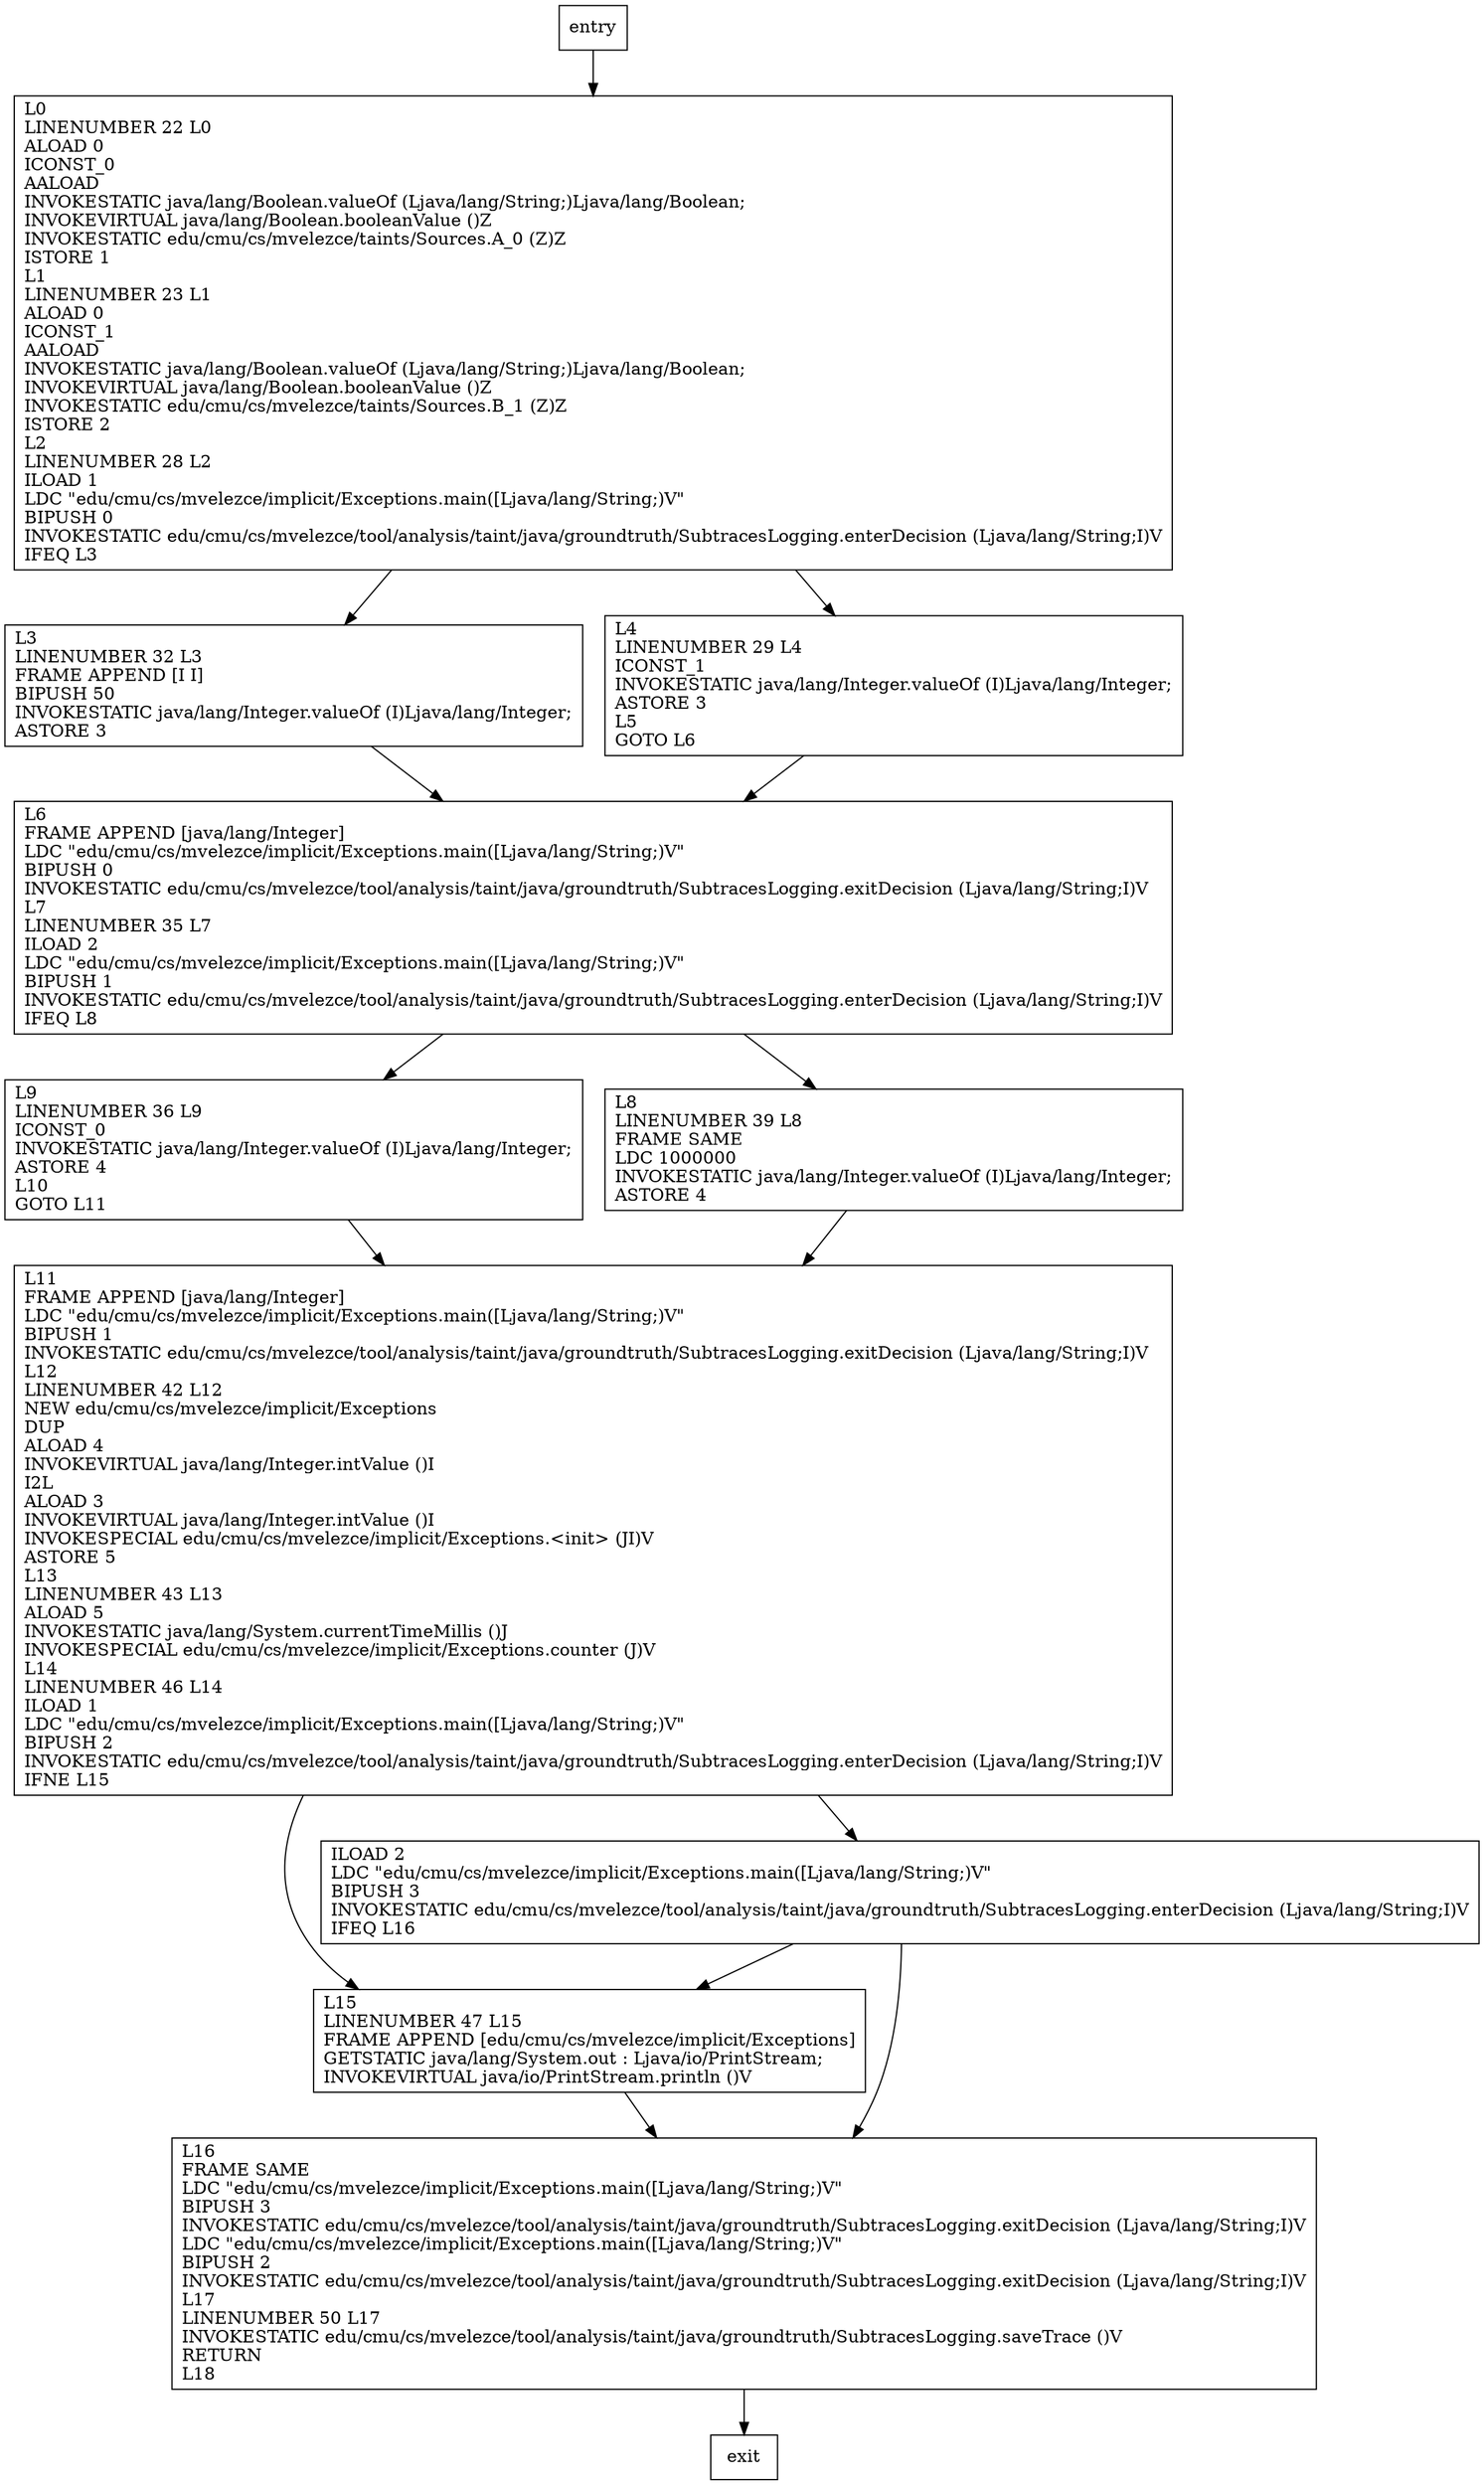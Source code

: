 digraph main {
node [shape=record];
781527109 [label="L3\lLINENUMBER 32 L3\lFRAME APPEND [I I]\lBIPUSH 50\lINVOKESTATIC java/lang/Integer.valueOf (I)Ljava/lang/Integer;\lASTORE 3\l"];
293669143 [label="L16\lFRAME SAME\lLDC \"edu/cmu/cs/mvelezce/implicit/Exceptions.main([Ljava/lang/String;)V\"\lBIPUSH 3\lINVOKESTATIC edu/cmu/cs/mvelezce/tool/analysis/taint/java/groundtruth/SubtracesLogging.exitDecision (Ljava/lang/String;I)V\lLDC \"edu/cmu/cs/mvelezce/implicit/Exceptions.main([Ljava/lang/String;)V\"\lBIPUSH 2\lINVOKESTATIC edu/cmu/cs/mvelezce/tool/analysis/taint/java/groundtruth/SubtracesLogging.exitDecision (Ljava/lang/String;I)V\lL17\lLINENUMBER 50 L17\lINVOKESTATIC edu/cmu/cs/mvelezce/tool/analysis/taint/java/groundtruth/SubtracesLogging.saveTrace ()V\lRETURN\lL18\l"];
1874812338 [label="L9\lLINENUMBER 36 L9\lICONST_0\lINVOKESTATIC java/lang/Integer.valueOf (I)Ljava/lang/Integer;\lASTORE 4\lL10\lGOTO L11\l"];
1352294549 [label="L8\lLINENUMBER 39 L8\lFRAME SAME\lLDC 1000000\lINVOKESTATIC java/lang/Integer.valueOf (I)Ljava/lang/Integer;\lASTORE 4\l"];
1472904643 [label="L11\lFRAME APPEND [java/lang/Integer]\lLDC \"edu/cmu/cs/mvelezce/implicit/Exceptions.main([Ljava/lang/String;)V\"\lBIPUSH 1\lINVOKESTATIC edu/cmu/cs/mvelezce/tool/analysis/taint/java/groundtruth/SubtracesLogging.exitDecision (Ljava/lang/String;I)V\lL12\lLINENUMBER 42 L12\lNEW edu/cmu/cs/mvelezce/implicit/Exceptions\lDUP\lALOAD 4\lINVOKEVIRTUAL java/lang/Integer.intValue ()I\lI2L\lALOAD 3\lINVOKEVIRTUAL java/lang/Integer.intValue ()I\lINVOKESPECIAL edu/cmu/cs/mvelezce/implicit/Exceptions.\<init\> (JI)V\lASTORE 5\lL13\lLINENUMBER 43 L13\lALOAD 5\lINVOKESTATIC java/lang/System.currentTimeMillis ()J\lINVOKESPECIAL edu/cmu/cs/mvelezce/implicit/Exceptions.counter (J)V\lL14\lLINENUMBER 46 L14\lILOAD 1\lLDC \"edu/cmu/cs/mvelezce/implicit/Exceptions.main([Ljava/lang/String;)V\"\lBIPUSH 2\lINVOKESTATIC edu/cmu/cs/mvelezce/tool/analysis/taint/java/groundtruth/SubtracesLogging.enterDecision (Ljava/lang/String;I)V\lIFNE L15\l"];
2032479363 [label="L6\lFRAME APPEND [java/lang/Integer]\lLDC \"edu/cmu/cs/mvelezce/implicit/Exceptions.main([Ljava/lang/String;)V\"\lBIPUSH 0\lINVOKESTATIC edu/cmu/cs/mvelezce/tool/analysis/taint/java/groundtruth/SubtracesLogging.exitDecision (Ljava/lang/String;I)V\lL7\lLINENUMBER 35 L7\lILOAD 2\lLDC \"edu/cmu/cs/mvelezce/implicit/Exceptions.main([Ljava/lang/String;)V\"\lBIPUSH 1\lINVOKESTATIC edu/cmu/cs/mvelezce/tool/analysis/taint/java/groundtruth/SubtracesLogging.enterDecision (Ljava/lang/String;I)V\lIFEQ L8\l"];
1759500919 [label="L0\lLINENUMBER 22 L0\lALOAD 0\lICONST_0\lAALOAD\lINVOKESTATIC java/lang/Boolean.valueOf (Ljava/lang/String;)Ljava/lang/Boolean;\lINVOKEVIRTUAL java/lang/Boolean.booleanValue ()Z\lINVOKESTATIC edu/cmu/cs/mvelezce/taints/Sources.A_0 (Z)Z\lISTORE 1\lL1\lLINENUMBER 23 L1\lALOAD 0\lICONST_1\lAALOAD\lINVOKESTATIC java/lang/Boolean.valueOf (Ljava/lang/String;)Ljava/lang/Boolean;\lINVOKEVIRTUAL java/lang/Boolean.booleanValue ()Z\lINVOKESTATIC edu/cmu/cs/mvelezce/taints/Sources.B_1 (Z)Z\lISTORE 2\lL2\lLINENUMBER 28 L2\lILOAD 1\lLDC \"edu/cmu/cs/mvelezce/implicit/Exceptions.main([Ljava/lang/String;)V\"\lBIPUSH 0\lINVOKESTATIC edu/cmu/cs/mvelezce/tool/analysis/taint/java/groundtruth/SubtracesLogging.enterDecision (Ljava/lang/String;I)V\lIFEQ L3\l"];
312233241 [label="L15\lLINENUMBER 47 L15\lFRAME APPEND [edu/cmu/cs/mvelezce/implicit/Exceptions]\lGETSTATIC java/lang/System.out : Ljava/io/PrintStream;\lINVOKEVIRTUAL java/io/PrintStream.println ()V\l"];
1355676410 [label="L4\lLINENUMBER 29 L4\lICONST_1\lINVOKESTATIC java/lang/Integer.valueOf (I)Ljava/lang/Integer;\lASTORE 3\lL5\lGOTO L6\l"];
123458189 [label="ILOAD 2\lLDC \"edu/cmu/cs/mvelezce/implicit/Exceptions.main([Ljava/lang/String;)V\"\lBIPUSH 3\lINVOKESTATIC edu/cmu/cs/mvelezce/tool/analysis/taint/java/groundtruth/SubtracesLogging.enterDecision (Ljava/lang/String;I)V\lIFEQ L16\l"];
entry;
exit;
781527109 -> 2032479363;
1874812338 -> 1472904643;
2032479363 -> 1874812338;
2032479363 -> 1352294549;
entry -> 1759500919;
293669143 -> exit;
1352294549 -> 1472904643;
1472904643 -> 312233241;
1472904643 -> 123458189;
1759500919 -> 781527109;
1759500919 -> 1355676410;
312233241 -> 293669143;
1355676410 -> 2032479363;
123458189 -> 293669143;
123458189 -> 312233241;
}
